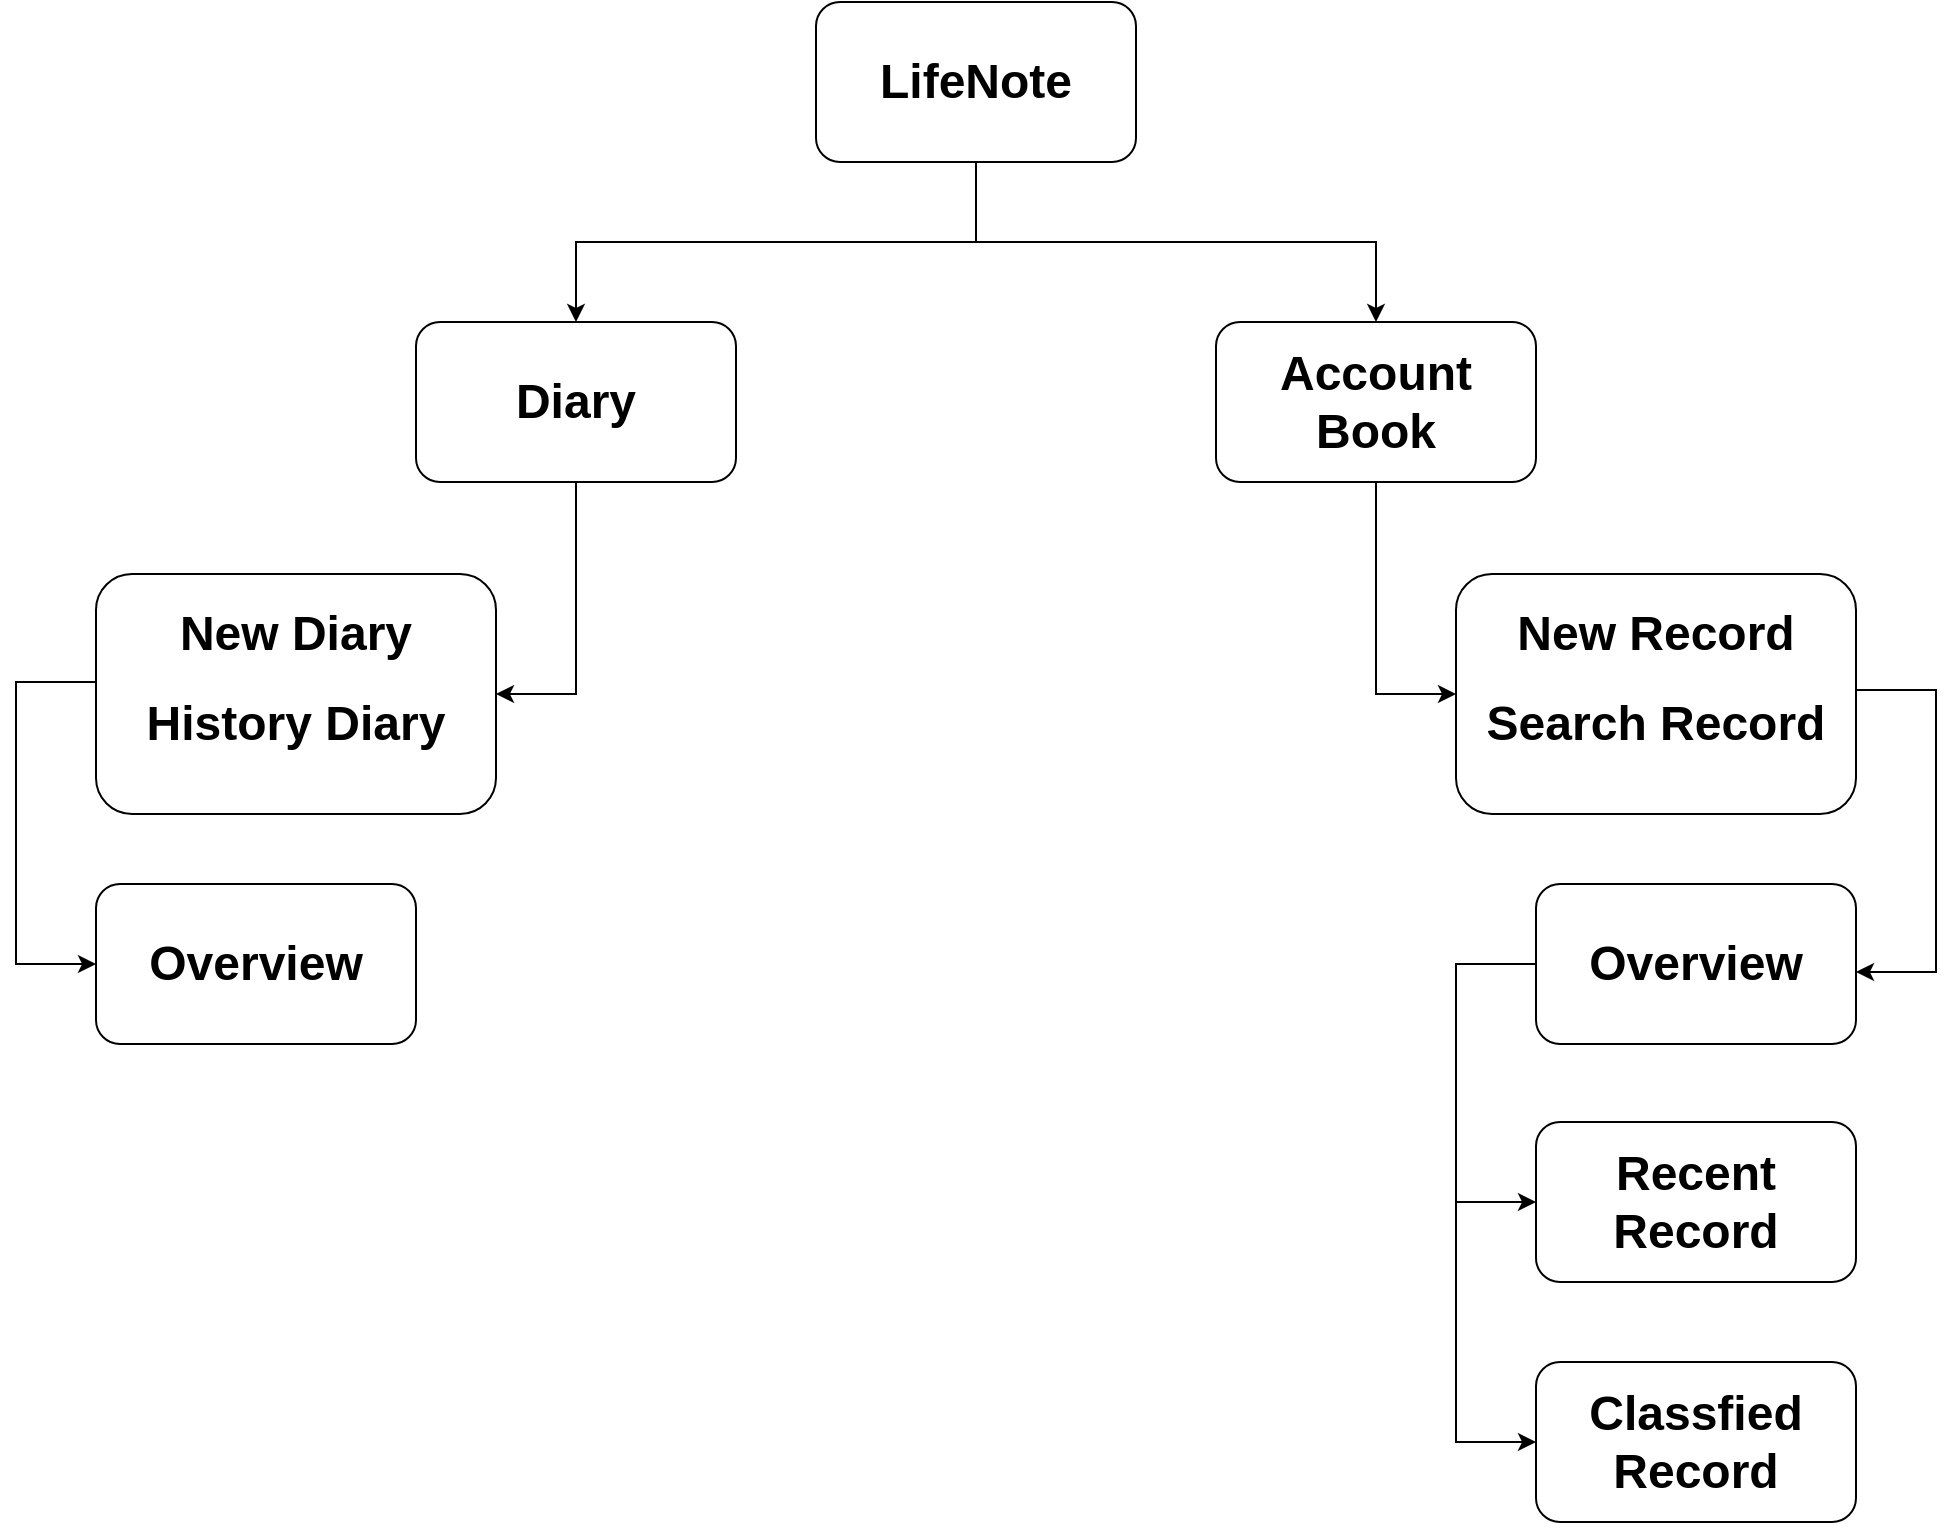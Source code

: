<mxfile version="15.4.0" type="device"><diagram id="5JohExudfD8jfV07_a01" name="第 1 页"><mxGraphModel dx="1564" dy="994" grid="1" gridSize="10" guides="1" tooltips="1" connect="1" arrows="1" fold="1" page="1" pageScale="1" pageWidth="1600" pageHeight="900" math="0" shadow="0"><root><mxCell id="0"/><mxCell id="1" parent="0"/><mxCell id="AfcBvJw2aTuA4WqQ0tR9-41" style="edgeStyle=orthogonalEdgeStyle;rounded=0;orthogonalLoop=1;jettySize=auto;html=1;exitX=0.5;exitY=1;exitDx=0;exitDy=0;entryX=0.5;entryY=0;entryDx=0;entryDy=0;" parent="1" source="AfcBvJw2aTuA4WqQ0tR9-1" target="AfcBvJw2aTuA4WqQ0tR9-4" edge="1"><mxGeometry relative="1" as="geometry"/></mxCell><mxCell id="AfcBvJw2aTuA4WqQ0tR9-42" style="edgeStyle=orthogonalEdgeStyle;rounded=0;orthogonalLoop=1;jettySize=auto;html=1;exitX=0.5;exitY=1;exitDx=0;exitDy=0;entryX=0.5;entryY=0;entryDx=0;entryDy=0;" parent="1" source="AfcBvJw2aTuA4WqQ0tR9-1" target="AfcBvJw2aTuA4WqQ0tR9-3" edge="1"><mxGeometry relative="1" as="geometry"/></mxCell><mxCell id="AfcBvJw2aTuA4WqQ0tR9-1" value="&lt;h1&gt;LifeNote&lt;/h1&gt;" style="rounded=1;whiteSpace=wrap;html=1;" parent="1" vertex="1"><mxGeometry x="680" y="70" width="160" height="80" as="geometry"/></mxCell><mxCell id="pY76qc5ydtKnmg_-Y0lt-1" style="edgeStyle=orthogonalEdgeStyle;rounded=0;orthogonalLoop=1;jettySize=auto;html=1;exitX=0.5;exitY=1;exitDx=0;exitDy=0;entryX=1;entryY=0.5;entryDx=0;entryDy=0;fontSize=30;" edge="1" parent="1" source="AfcBvJw2aTuA4WqQ0tR9-3" target="AfcBvJw2aTuA4WqQ0tR9-13"><mxGeometry relative="1" as="geometry"/></mxCell><mxCell id="AfcBvJw2aTuA4WqQ0tR9-3" value="&lt;h1&gt;Diary&lt;/h1&gt;" style="rounded=1;whiteSpace=wrap;html=1;" parent="1" vertex="1"><mxGeometry x="480" y="230" width="160" height="80" as="geometry"/></mxCell><mxCell id="pY76qc5ydtKnmg_-Y0lt-5" style="edgeStyle=orthogonalEdgeStyle;rounded=0;orthogonalLoop=1;jettySize=auto;html=1;exitX=0.5;exitY=1;exitDx=0;exitDy=0;entryX=0;entryY=0.5;entryDx=0;entryDy=0;fontSize=30;" edge="1" parent="1" source="AfcBvJw2aTuA4WqQ0tR9-4" target="pY76qc5ydtKnmg_-Y0lt-4"><mxGeometry relative="1" as="geometry"/></mxCell><mxCell id="AfcBvJw2aTuA4WqQ0tR9-4" value="&lt;h1&gt;Account Book&lt;/h1&gt;" style="rounded=1;whiteSpace=wrap;html=1;" parent="1" vertex="1"><mxGeometry x="880" y="230" width="160" height="80" as="geometry"/></mxCell><mxCell id="pY76qc5ydtKnmg_-Y0lt-3" style="edgeStyle=orthogonalEdgeStyle;rounded=0;orthogonalLoop=1;jettySize=auto;html=1;exitX=0;exitY=0.5;exitDx=0;exitDy=0;entryX=0;entryY=0.5;entryDx=0;entryDy=0;fontSize=30;" edge="1" parent="1" source="AfcBvJw2aTuA4WqQ0tR9-13" target="AfcBvJw2aTuA4WqQ0tR9-14"><mxGeometry relative="1" as="geometry"><Array as="points"><mxPoint x="280" y="410"/><mxPoint x="280" y="551"/></Array></mxGeometry></mxCell><mxCell id="AfcBvJw2aTuA4WqQ0tR9-13" value="&lt;h1&gt;New Diary&lt;/h1&gt;&lt;div&gt;&lt;h1&gt;History Diary&lt;/h1&gt;&lt;div&gt;&lt;br&gt;&lt;/div&gt;&lt;/div&gt;" style="rounded=1;whiteSpace=wrap;html=1;" parent="1" vertex="1"><mxGeometry x="320" y="356" width="200" height="120" as="geometry"/></mxCell><mxCell id="AfcBvJw2aTuA4WqQ0tR9-14" value="&lt;h1&gt;Overview&lt;/h1&gt;" style="rounded=1;whiteSpace=wrap;html=1;" parent="1" vertex="1"><mxGeometry x="320" y="511" width="160" height="80" as="geometry"/></mxCell><mxCell id="pY76qc5ydtKnmg_-Y0lt-9" style="edgeStyle=orthogonalEdgeStyle;rounded=0;orthogonalLoop=1;jettySize=auto;html=1;exitX=1;exitY=0.5;exitDx=0;exitDy=0;entryX=1;entryY=0.5;entryDx=0;entryDy=0;fontSize=30;" edge="1" parent="1"><mxGeometry relative="1" as="geometry"><mxPoint x="1200" y="414" as="sourcePoint"/><mxPoint x="1200" y="555" as="targetPoint"/><Array as="points"><mxPoint x="1240" y="414"/><mxPoint x="1240" y="555"/></Array></mxGeometry></mxCell><mxCell id="pY76qc5ydtKnmg_-Y0lt-4" value="&lt;h1&gt;New Record&lt;/h1&gt;&lt;div&gt;&lt;h1&gt;Search Record&lt;/h1&gt;&lt;div&gt;&lt;br&gt;&lt;/div&gt;&lt;/div&gt;" style="rounded=1;whiteSpace=wrap;html=1;" vertex="1" parent="1"><mxGeometry x="1000" y="356" width="200" height="120" as="geometry"/></mxCell><mxCell id="pY76qc5ydtKnmg_-Y0lt-11" style="edgeStyle=orthogonalEdgeStyle;rounded=0;orthogonalLoop=1;jettySize=auto;html=1;exitX=0;exitY=0.5;exitDx=0;exitDy=0;entryX=0;entryY=0.5;entryDx=0;entryDy=0;fontSize=30;" edge="1" parent="1" source="pY76qc5ydtKnmg_-Y0lt-7" target="pY76qc5ydtKnmg_-Y0lt-8"><mxGeometry relative="1" as="geometry"><Array as="points"><mxPoint x="1000" y="551"/><mxPoint x="1000" y="670"/></Array></mxGeometry></mxCell><mxCell id="pY76qc5ydtKnmg_-Y0lt-12" style="edgeStyle=orthogonalEdgeStyle;rounded=0;orthogonalLoop=1;jettySize=auto;html=1;exitX=0;exitY=0.5;exitDx=0;exitDy=0;entryX=0;entryY=0.5;entryDx=0;entryDy=0;fontSize=30;" edge="1" parent="1" source="pY76qc5ydtKnmg_-Y0lt-7" target="pY76qc5ydtKnmg_-Y0lt-10"><mxGeometry relative="1" as="geometry"><Array as="points"><mxPoint x="1000" y="551"/><mxPoint x="1000" y="790"/></Array></mxGeometry></mxCell><mxCell id="pY76qc5ydtKnmg_-Y0lt-7" value="&lt;h1&gt;Overview&lt;/h1&gt;" style="rounded=1;whiteSpace=wrap;html=1;" vertex="1" parent="1"><mxGeometry x="1040" y="511" width="160" height="80" as="geometry"/></mxCell><mxCell id="pY76qc5ydtKnmg_-Y0lt-8" value="&lt;h1&gt;Recent Record&lt;/h1&gt;" style="rounded=1;whiteSpace=wrap;html=1;" vertex="1" parent="1"><mxGeometry x="1040" y="630" width="160" height="80" as="geometry"/></mxCell><mxCell id="pY76qc5ydtKnmg_-Y0lt-10" value="&lt;h1&gt;Classfied Record&lt;/h1&gt;" style="rounded=1;whiteSpace=wrap;html=1;" vertex="1" parent="1"><mxGeometry x="1040" y="750" width="160" height="80" as="geometry"/></mxCell></root></mxGraphModel></diagram></mxfile>